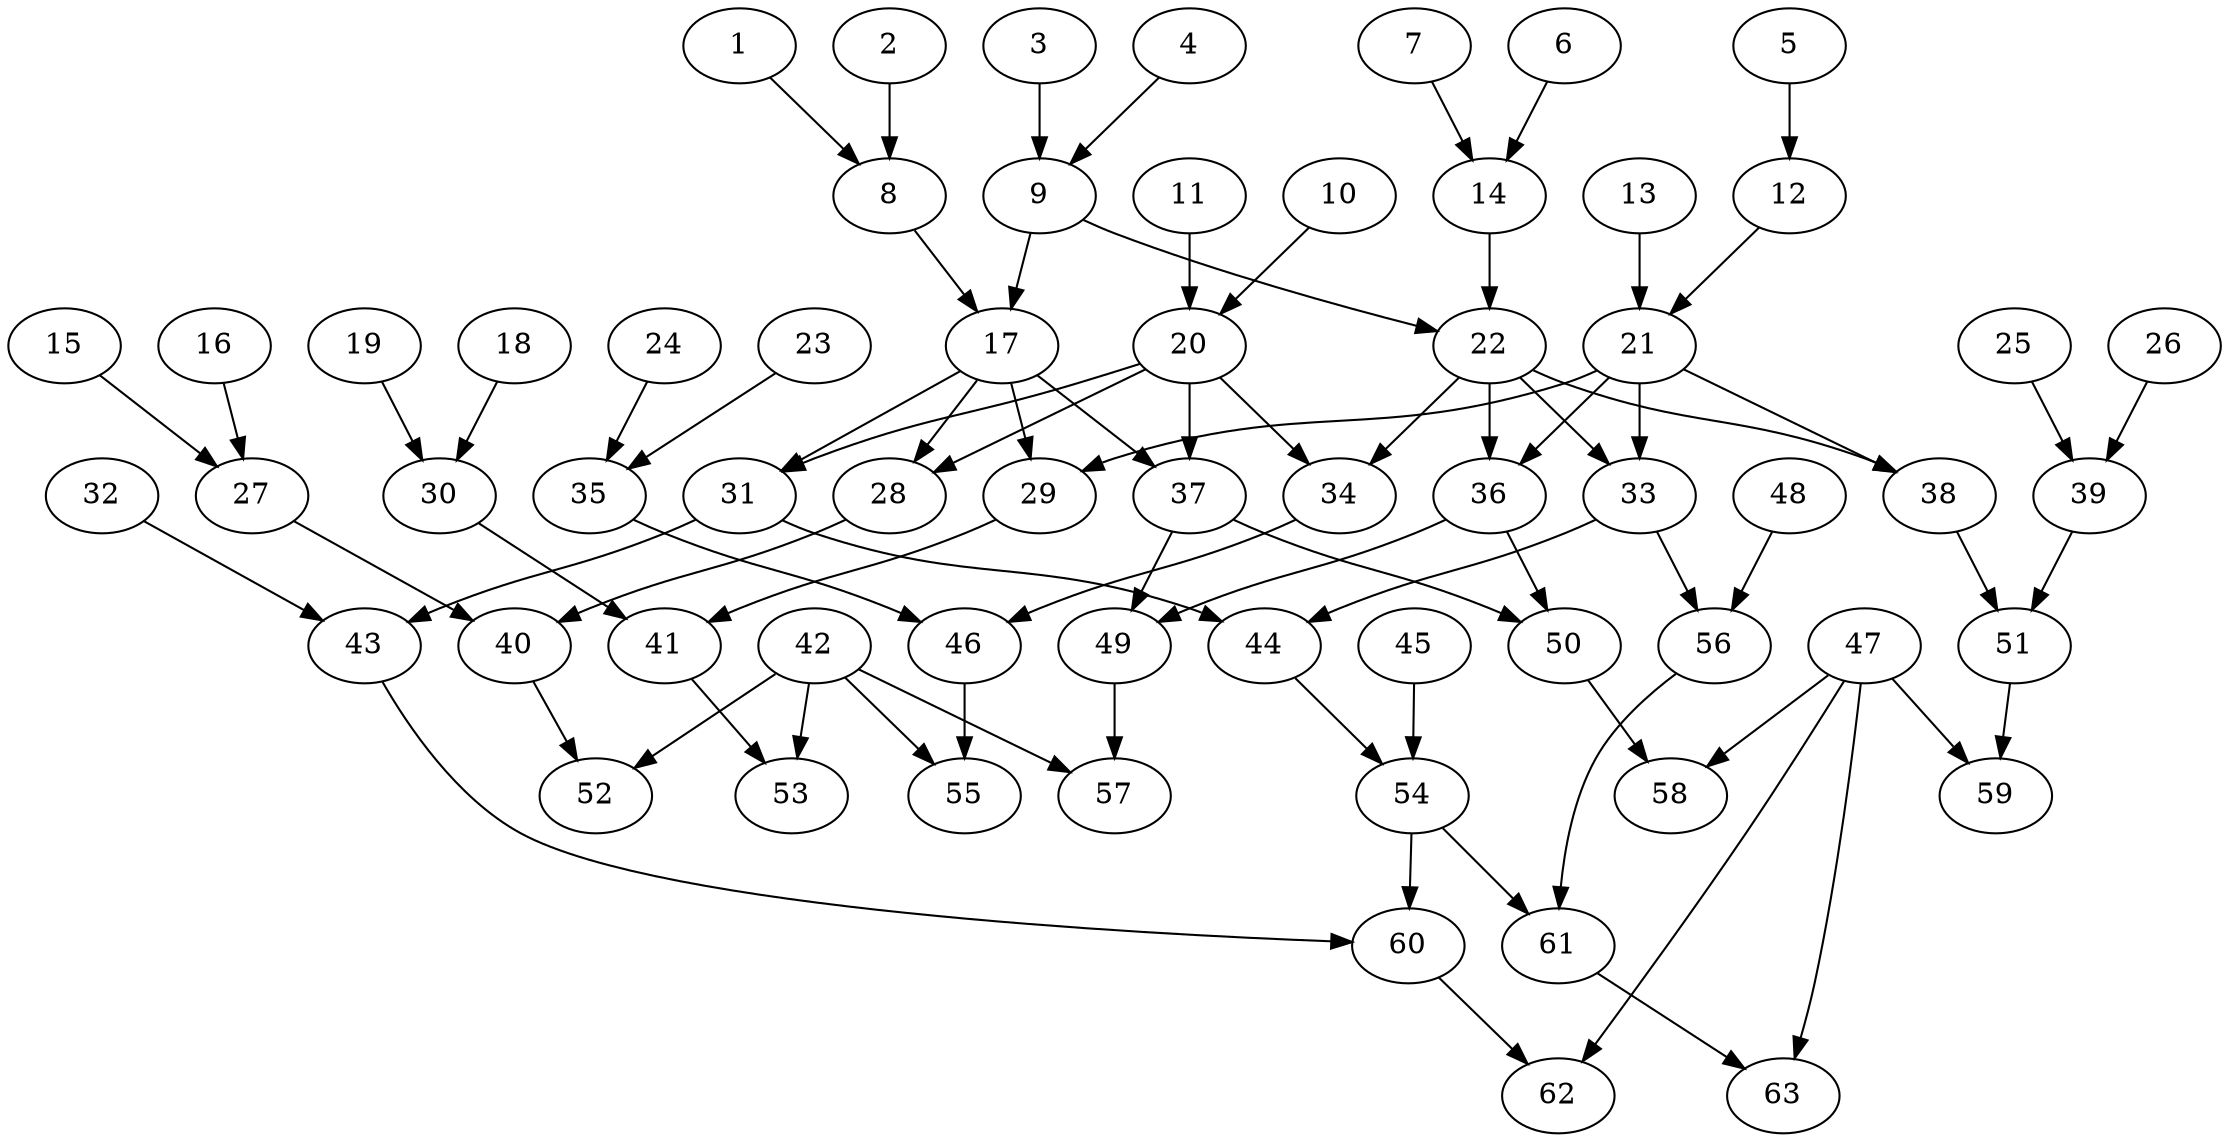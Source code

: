 strict digraph  {
1;
8;
2;
3;
9;
4;
5;
12;
6;
14;
7;
17;
22;
10;
20;
11;
21;
13;
15;
27;
16;
28;
29;
31;
37;
18;
30;
19;
34;
33;
36;
38;
23;
35;
24;
25;
39;
26;
40;
41;
43;
44;
32;
56;
46;
49;
50;
51;
52;
53;
42;
55;
57;
60;
54;
45;
47;
58;
59;
62;
63;
48;
61;
1 -> 8;
8 -> 17;
2 -> 8;
3 -> 9;
9 -> 17;
9 -> 22;
4 -> 9;
5 -> 12;
12 -> 21;
6 -> 14;
14 -> 22;
7 -> 14;
17 -> 28;
17 -> 29;
17 -> 31;
17 -> 37;
22 -> 33;
22 -> 34;
22 -> 36;
22 -> 38;
10 -> 20;
20 -> 28;
20 -> 31;
20 -> 34;
20 -> 37;
11 -> 20;
21 -> 29;
21 -> 33;
21 -> 36;
21 -> 38;
13 -> 21;
15 -> 27;
27 -> 40;
16 -> 27;
28 -> 40;
29 -> 41;
31 -> 43;
31 -> 44;
37 -> 49;
37 -> 50;
18 -> 30;
30 -> 41;
19 -> 30;
34 -> 46;
33 -> 44;
33 -> 56;
36 -> 49;
36 -> 50;
38 -> 51;
23 -> 35;
35 -> 46;
24 -> 35;
25 -> 39;
39 -> 51;
26 -> 39;
40 -> 52;
41 -> 53;
43 -> 60;
44 -> 54;
32 -> 43;
56 -> 61;
46 -> 55;
49 -> 57;
50 -> 58;
51 -> 59;
42 -> 52;
42 -> 53;
42 -> 55;
42 -> 57;
60 -> 62;
54 -> 60;
54 -> 61;
45 -> 54;
47 -> 58;
47 -> 59;
47 -> 62;
47 -> 63;
48 -> 56;
61 -> 63;
}
